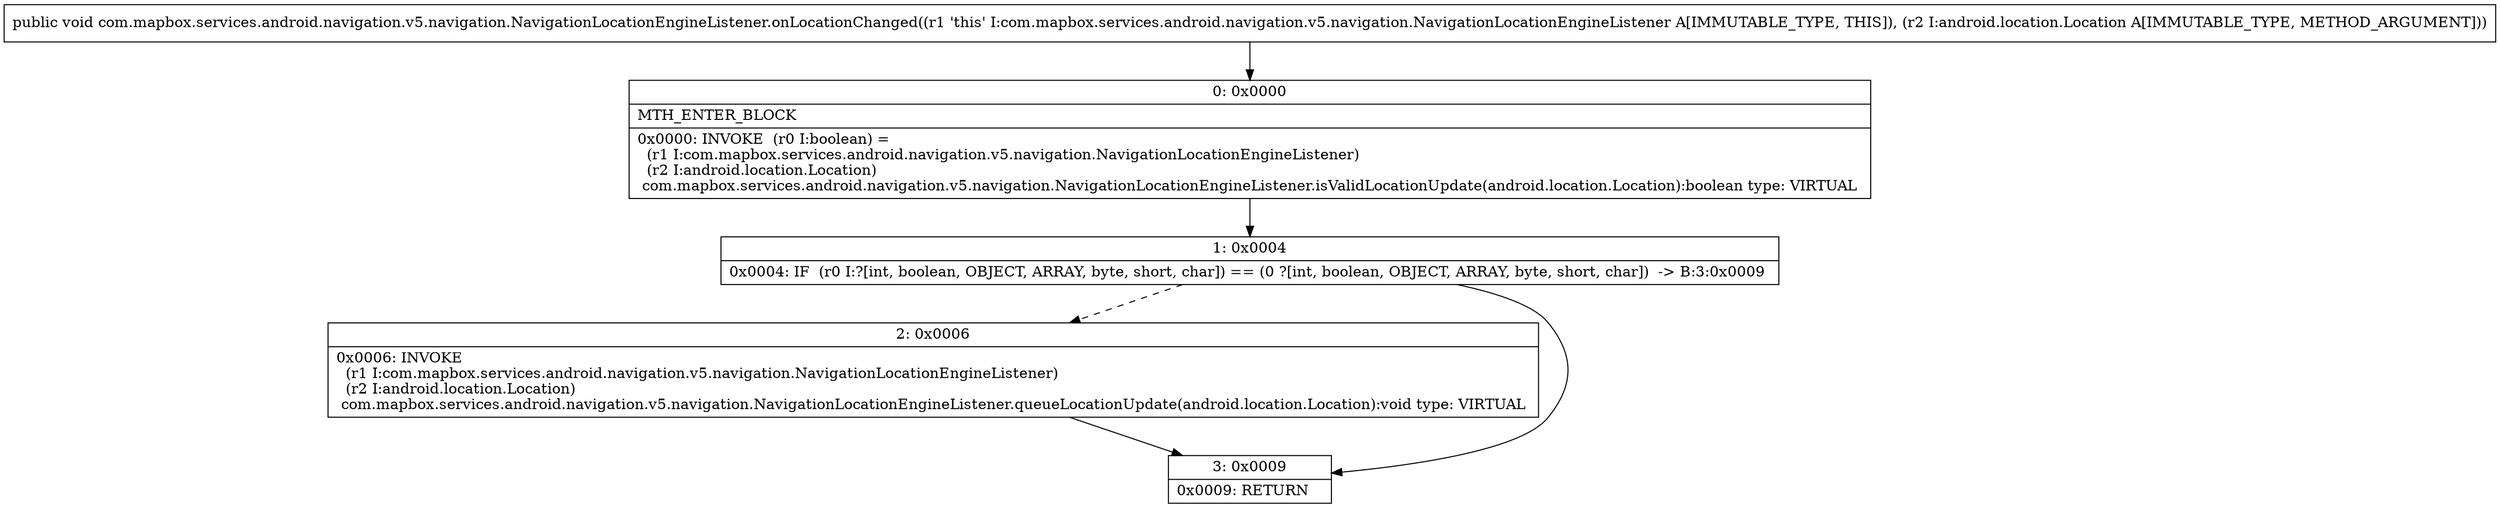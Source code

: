 digraph "CFG forcom.mapbox.services.android.navigation.v5.navigation.NavigationLocationEngineListener.onLocationChanged(Landroid\/location\/Location;)V" {
Node_0 [shape=record,label="{0\:\ 0x0000|MTH_ENTER_BLOCK\l|0x0000: INVOKE  (r0 I:boolean) = \l  (r1 I:com.mapbox.services.android.navigation.v5.navigation.NavigationLocationEngineListener)\l  (r2 I:android.location.Location)\l com.mapbox.services.android.navigation.v5.navigation.NavigationLocationEngineListener.isValidLocationUpdate(android.location.Location):boolean type: VIRTUAL \l}"];
Node_1 [shape=record,label="{1\:\ 0x0004|0x0004: IF  (r0 I:?[int, boolean, OBJECT, ARRAY, byte, short, char]) == (0 ?[int, boolean, OBJECT, ARRAY, byte, short, char])  \-\> B:3:0x0009 \l}"];
Node_2 [shape=record,label="{2\:\ 0x0006|0x0006: INVOKE  \l  (r1 I:com.mapbox.services.android.navigation.v5.navigation.NavigationLocationEngineListener)\l  (r2 I:android.location.Location)\l com.mapbox.services.android.navigation.v5.navigation.NavigationLocationEngineListener.queueLocationUpdate(android.location.Location):void type: VIRTUAL \l}"];
Node_3 [shape=record,label="{3\:\ 0x0009|0x0009: RETURN   \l}"];
MethodNode[shape=record,label="{public void com.mapbox.services.android.navigation.v5.navigation.NavigationLocationEngineListener.onLocationChanged((r1 'this' I:com.mapbox.services.android.navigation.v5.navigation.NavigationLocationEngineListener A[IMMUTABLE_TYPE, THIS]), (r2 I:android.location.Location A[IMMUTABLE_TYPE, METHOD_ARGUMENT])) }"];
MethodNode -> Node_0;
Node_0 -> Node_1;
Node_1 -> Node_2[style=dashed];
Node_1 -> Node_3;
Node_2 -> Node_3;
}

